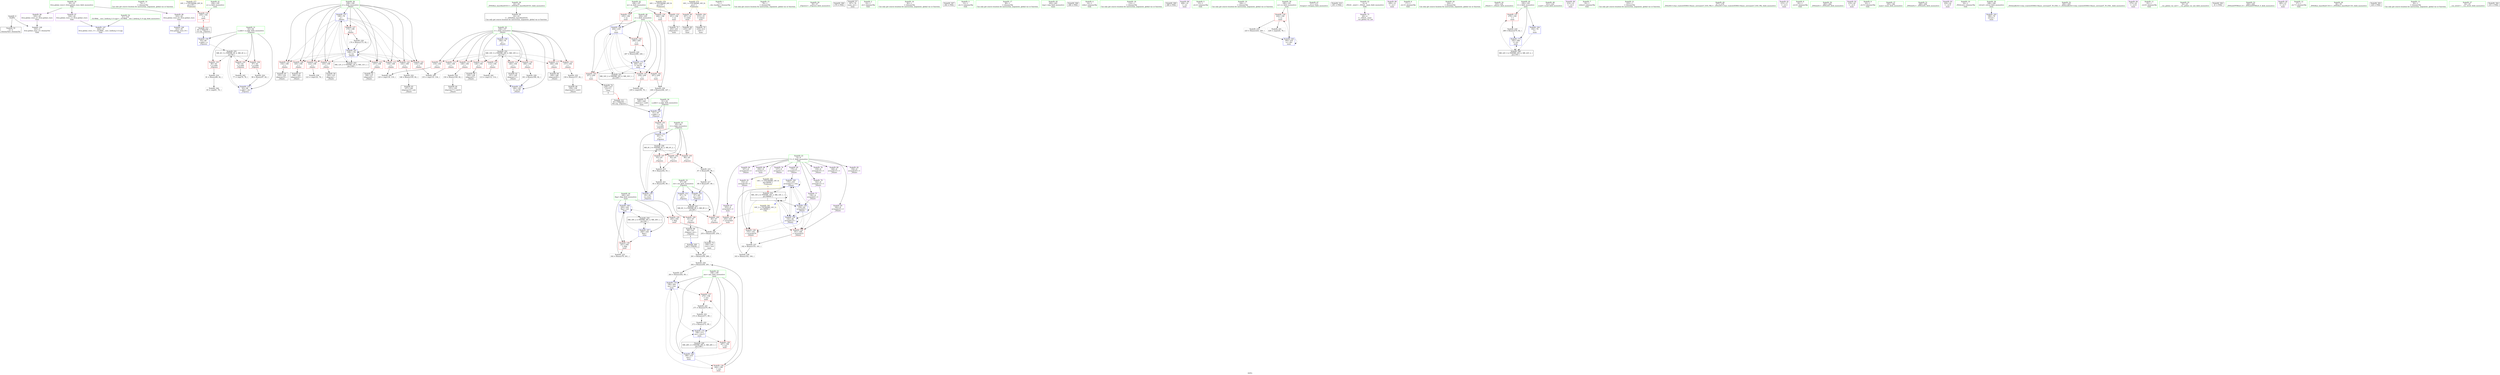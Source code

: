 digraph "SVFG" {
	label="SVFG";

	Node0x5653f4ba1bb0 [shape=record,color=grey,label="{NodeID: 0\nNullPtr}"];
	Node0x5653f4ba1bb0 -> Node0x5653f4bbde20[style=solid];
	Node0x5653f4ba1bb0 -> Node0x5653f4bc3b00[style=solid];
	Node0x5653f4bbd010 [shape=record,color=purple,label="{NodeID: 97\n324\<--29\nllvm.global_ctors_1\<--llvm.global_ctors\nGlob }"];
	Node0x5653f4bbd010 -> Node0x5653f4bc3a30[style=solid];
	Node0x5653f4bbaa60 [shape=record,color=green,label="{NodeID: 14\n74\<--1\n\<--dummyObj\nCan only get source location for instruction, argument, global var or function.}"];
	Node0x5653f4bda5d0 [shape=record,color=yellow,style=double,label="{NodeID: 277\n24V_1 = ENCHI(MR_24V_0)\npts\{195 \}\nFun[main]}"];
	Node0x5653f4bda5d0 -> Node0x5653f4bc2e00[style=dashed];
	Node0x5653f4bbcbb0 [shape=record,color=red,label="{NodeID: 111\n119\<--106\n\<--i\n_Z4initv\n}"];
	Node0x5653f4bbcbb0 -> Node0x5653f4bcaa50[style=solid];
	Node0x5653f4bbb5d0 [shape=record,color=green,label="{NodeID: 28\n43\<--49\n_ZNSt8ios_base4InitD1Ev\<--_ZNSt8ios_base4InitD1Ev_field_insensitive\n}"];
	Node0x5653f4bbb5d0 -> Node0x5653f4bbdf20[style=solid];
	Node0x5653f4bc2850 [shape=record,color=red,label="{NodeID: 125\n154\<--108\n\<--j\n_Z4initv\n}"];
	Node0x5653f4bc2850 -> Node0x5653f4bbe6a0[style=solid];
	Node0x5653f4bbc1f0 [shape=record,color=green,label="{NodeID: 42\n196\<--197\nm\<--m_field_insensitive\nmain\n}"];
	Node0x5653f4bbc1f0 -> Node0x5653f4bc2ed0[style=solid];
	Node0x5653f4bbc1f0 -> Node0x5653f4bc2fa0[style=solid];
	Node0x5653f4bbc1f0 -> Node0x5653f4bc3070[style=solid];
	Node0x5653f4be6df0 [shape=record,color=black,label="{NodeID: 305\n260 = PHI(58, )\n}"];
	Node0x5653f4be6df0 -> Node0x5653f4bc93d0[style=solid];
	Node0x5653f4bc8f50 [shape=record,color=grey,label="{NodeID: 222\n146 = Binary(145, 82, )\n}"];
	Node0x5653f4bc8f50 -> Node0x5653f4bbe500[style=solid];
	Node0x5653f4bc33b0 [shape=record,color=red,label="{NodeID: 139\n241\<--200\n\<--flag\nmain\n}"];
	Node0x5653f4bc33b0 -> Node0x5653f4bc90d0[style=solid];
	Node0x5653f4bbdf20 [shape=record,color=black,label="{NodeID: 56\n42\<--43\n\<--_ZNSt8ios_base4InitD1Ev\nCan only get source location for instruction, argument, global var or function.}"];
	Node0x5653f4bca450 [shape=record,color=grey,label="{NodeID: 236\n248 = Binary(246, 247, )\n}"];
	Node0x5653f4bca450 -> Node0x5653f4bbeb80[style=solid];
	Node0x5653f4bc3f40 [shape=record,color=blue,label="{NodeID: 153\n67\<--88\nret\<--rem\n_Z3powxi\n}"];
	Node0x5653f4bc3f40 -> Node0x5653f4bd5c80[style=dashed];
	Node0x5653f4bbeab0 [shape=record,color=black,label="{NodeID: 70\n216\<--213\ncall1\<--\nmain\n}"];
	Node0x5653f4bd3980 [shape=record,color=black,label="{NodeID: 250\nMR_30V_2 = PHI(MR_30V_4, MR_30V_1, )\npts\{201 \}\n}"];
	Node0x5653f4bd3980 -> Node0x5653f4bc4aa0[style=dashed];
	Node0x5653f4bc4aa0 [shape=record,color=blue,label="{NodeID: 167\n200\<--226\nflag\<--\nmain\n}"];
	Node0x5653f4bc4aa0 -> Node0x5653f4bc33b0[style=dashed];
	Node0x5653f4bc4aa0 -> Node0x5653f4bc4c40[style=dashed];
	Node0x5653f4bc4aa0 -> Node0x5653f4bd3980[style=dashed];
	Node0x5653f4bbf610 [shape=record,color=purple,label="{NodeID: 84\n167\<--8\narrayidx25\<--C\n_Z4initv\n}"];
	Node0x5653f4bb3420 [shape=record,color=green,label="{NodeID: 1\n7\<--1\n__dso_handle\<--dummyObj\nGlob }"];
	Node0x5653f4bbd110 [shape=record,color=purple,label="{NodeID: 98\n325\<--29\nllvm.global_ctors_2\<--llvm.global_ctors\nGlob }"];
	Node0x5653f4bbd110 -> Node0x5653f4bc3b00[style=solid];
	Node0x5653f4bbaaf0 [shape=record,color=green,label="{NodeID: 15\n78\<--1\n\<--dummyObj\nCan only get source location for instruction, argument, global var or function.}"];
	Node0x5653f4bda6b0 [shape=record,color=yellow,style=double,label="{NodeID: 278\n26V_1 = ENCHI(MR_26V_0)\npts\{197 \}\nFun[main]}"];
	Node0x5653f4bda6b0 -> Node0x5653f4bc2ed0[style=dashed];
	Node0x5653f4bda6b0 -> Node0x5653f4bc2fa0[style=dashed];
	Node0x5653f4bda6b0 -> Node0x5653f4bc3070[style=dashed];
	Node0x5653f4bbcc80 [shape=record,color=red,label="{NodeID: 112\n128\<--106\n\<--i\n_Z4initv\n}"];
	Node0x5653f4bbcc80 -> Node0x5653f4bbe290[style=solid];
	Node0x5653f4bbb6d0 [shape=record,color=green,label="{NodeID: 29\n56\<--57\n_Z3powxi\<--_Z3powxi_field_insensitive\n}"];
	Node0x5653f4bc2920 [shape=record,color=red,label="{NodeID: 126\n165\<--108\n\<--j\n_Z4initv\n}"];
	Node0x5653f4bc2920 -> Node0x5653f4bbe840[style=solid];
	Node0x5653f4bbc2c0 [shape=record,color=green,label="{NodeID: 43\n198\<--199\nans\<--ans_field_insensitive\nmain\n}"];
	Node0x5653f4bbc2c0 -> Node0x5653f4bc3140[style=solid];
	Node0x5653f4bbc2c0 -> Node0x5653f4bc3210[style=solid];
	Node0x5653f4bbc2c0 -> Node0x5653f4bc32e0[style=solid];
	Node0x5653f4bbc2c0 -> Node0x5653f4bc49d0[style=solid];
	Node0x5653f4bbc2c0 -> Node0x5653f4bc4d10[style=solid];
	Node0x5653f4bbc2c0 -> Node0x5653f4bc4eb0[style=solid];
	Node0x5653f4be6fe0 [shape=record,color=black,label="{NodeID: 306\n276 = PHI()\n}"];
	Node0x5653f4bc90d0 [shape=record,color=grey,label="{NodeID: 223\n242 = Binary(78, 241, )\n}"];
	Node0x5653f4bc90d0 -> Node0x5653f4bc4c40[style=solid];
	Node0x5653f4bc3480 [shape=record,color=red,label="{NodeID: 140\n245\<--200\n\<--flag\nmain\n}"];
	Node0x5653f4bc3480 -> Node0x5653f4bc99d0[style=solid];
	Node0x5653f4bbe020 [shape=record,color=black,label="{NodeID: 57\n187\<--78\nmain_ret\<--\nmain\n}"];
	Node0x5653f4bca5d0 [shape=record,color=grey,label="{NodeID: 237\n162 = Binary(153, 161, )\n}"];
	Node0x5653f4bca5d0 -> Node0x5653f4bca750[style=solid];
	Node0x5653f4bc4010 [shape=record,color=blue,label="{NodeID: 154\n65\<--95\nt\<--rem3\n_Z3powxi\n}"];
	Node0x5653f4bc4010 -> Node0x5653f4bd5780[style=dashed];
	Node0x5653f4bbeb80 [shape=record,color=black,label="{NodeID: 71\n249\<--248\nidxprom\<--sub4\nmain\n}"];
	Node0x5653f4bd3e80 [shape=record,color=black,label="{NodeID: 251\nMR_32V_2 = PHI(MR_32V_4, MR_32V_1, )\npts\{205 \}\n}"];
	Node0x5653f4bd3e80 -> Node0x5653f4bc4b70[style=dashed];
	Node0x5653f4bc4b70 [shape=record,color=blue,label="{NodeID: 168\n204\<--235\ni\<--\nmain\n}"];
	Node0x5653f4bc4b70 -> Node0x5653f4bc3550[style=dashed];
	Node0x5653f4bc4b70 -> Node0x5653f4bc3620[style=dashed];
	Node0x5653f4bc4b70 -> Node0x5653f4bc36f0[style=dashed];
	Node0x5653f4bc4b70 -> Node0x5653f4bc37c0[style=dashed];
	Node0x5653f4bc4b70 -> Node0x5653f4bc4de0[style=dashed];
	Node0x5653f4bc4b70 -> Node0x5653f4bd3e80[style=dashed];
	Node0x5653f4bbf6e0 [shape=record,color=purple,label="{NodeID: 85\n170\<--8\narrayidx27\<--C\n_Z4initv\n}"];
	Node0x5653f4bbf6e0 -> Node0x5653f4bc44f0[style=solid];
	Node0x5653f4bb2110 [shape=record,color=green,label="{NodeID: 2\n10\<--1\n.str\<--dummyObj\nGlob }"];
	Node0x5653f4bbd210 [shape=record,color=red,label="{NodeID: 99\n207\<--14\n\<--stdin\nmain\n}"];
	Node0x5653f4bbd210 -> Node0x5653f4bbe9e0[style=solid];
	Node0x5653f4bbab80 [shape=record,color=green,label="{NodeID: 16\n82\<--1\n\<--dummyObj\nCan only get source location for instruction, argument, global var or function.}"];
	Node0x5653f4bbcd50 [shape=record,color=red,label="{NodeID: 113\n134\<--106\n\<--i\n_Z4initv\n}"];
	Node0x5653f4bbcd50 -> Node0x5653f4bcb1d0[style=solid];
	Node0x5653f4bbb7d0 [shape=record,color=green,label="{NodeID: 30\n61\<--62\na.addr\<--a.addr_field_insensitive\n_Z3powxi\n}"];
	Node0x5653f4bbb7d0 -> Node0x5653f4bbd3b0[style=solid];
	Node0x5653f4bbb7d0 -> Node0x5653f4bc3c00[style=solid];
	Node0x5653f4bc29f0 [shape=record,color=red,label="{NodeID: 127\n175\<--108\n\<--j\n_Z4initv\n}"];
	Node0x5653f4bc29f0 -> Node0x5653f4bc9b50[style=solid];
	Node0x5653f4bbc390 [shape=record,color=green,label="{NodeID: 44\n200\<--201\nflag\<--flag_field_insensitive\nmain\n}"];
	Node0x5653f4bbc390 -> Node0x5653f4bc33b0[style=solid];
	Node0x5653f4bbc390 -> Node0x5653f4bc3480[style=solid];
	Node0x5653f4bbc390 -> Node0x5653f4bc4aa0[style=solid];
	Node0x5653f4bbc390 -> Node0x5653f4bc4c40[style=solid];
	Node0x5653f4be70b0 [shape=record,color=black,label="{NodeID: 307\n282 = PHI()\n}"];
	Node0x5653f4bc9250 [shape=record,color=grey,label="{NodeID: 224\n98 = Binary(97, 82, )\n}"];
	Node0x5653f4bc9250 -> Node0x5653f4bc40e0[style=solid];
	Node0x5653f4bc3550 [shape=record,color=red,label="{NodeID: 141\n238\<--204\n\<--i\nmain\n}"];
	Node0x5653f4bc3550 -> Node0x5653f4bcb350[style=solid];
	Node0x5653f4bbe0f0 [shape=record,color=black,label="{NodeID: 58\n58\<--101\n_Z3powxi_ret\<--\n_Z3powxi\n|{<s0>8}}"];
	Node0x5653f4bbe0f0:s0 -> Node0x5653f4be6df0[style=solid,color=blue];
	Node0x5653f4bca750 [shape=record,color=grey,label="{NodeID: 238\n163 = Binary(162, 164, )\n}"];
	Node0x5653f4bca750 -> Node0x5653f4bc44f0[style=solid];
	Node0x5653f4bc40e0 [shape=record,color=blue,label="{NodeID: 155\n63\<--98\nn.addr\<--shr\n_Z3powxi\n}"];
	Node0x5653f4bc40e0 -> Node0x5653f4bd5280[style=dashed];
	Node0x5653f4bbec50 [shape=record,color=black,label="{NodeID: 72\n252\<--251\nidxprom5\<--\nmain\n}"];
	Node0x5653f4bd4380 [shape=record,color=black,label="{NodeID: 252\nMR_10V_3 = PHI(MR_10V_4, MR_10V_2, )\npts\{107 \}\n}"];
	Node0x5653f4bd4380 -> Node0x5653f4bbcae0[style=dashed];
	Node0x5653f4bd4380 -> Node0x5653f4bbcbb0[style=dashed];
	Node0x5653f4bd4380 -> Node0x5653f4bbcc80[style=dashed];
	Node0x5653f4bd4380 -> Node0x5653f4bbcd50[style=dashed];
	Node0x5653f4bd4380 -> Node0x5653f4bbce20[style=dashed];
	Node0x5653f4bd4380 -> Node0x5653f4bc2030[style=dashed];
	Node0x5653f4bd4380 -> Node0x5653f4bc2100[style=dashed];
	Node0x5653f4bd4380 -> Node0x5653f4bc21d0[style=dashed];
	Node0x5653f4bd4380 -> Node0x5653f4bc22a0[style=dashed];
	Node0x5653f4bd4380 -> Node0x5653f4bc4690[style=dashed];
	Node0x5653f4bc4c40 [shape=record,color=blue,label="{NodeID: 169\n200\<--242\nflag\<--sub\nmain\n}"];
	Node0x5653f4bc4c40 -> Node0x5653f4bc33b0[style=dashed];
	Node0x5653f4bc4c40 -> Node0x5653f4bc3480[style=dashed];
	Node0x5653f4bc4c40 -> Node0x5653f4bc4c40[style=dashed];
	Node0x5653f4bc4c40 -> Node0x5653f4bd3980[style=dashed];
	Node0x5653f4bbf7b0 [shape=record,color=purple,label="{NodeID: 86\n250\<--8\narrayidx\<--C\nmain\n}"];
	Node0x5653f4ba1c40 [shape=record,color=green,label="{NodeID: 3\n12\<--1\n.str.1\<--dummyObj\nGlob }"];
	Node0x5653f4bbd2e0 [shape=record,color=red,label="{NodeID: 100\n213\<--19\n\<--stdout\nmain\n}"];
	Node0x5653f4bbd2e0 -> Node0x5653f4bbeab0[style=solid];
	Node0x5653f4bbac50 [shape=record,color=green,label="{NodeID: 17\n89\<--1\n\<--dummyObj\nCan only get source location for instruction, argument, global var or function.}"];
	Node0x5653f4bbce20 [shape=record,color=red,label="{NodeID: 114\n140\<--106\n\<--i\n_Z4initv\n}"];
	Node0x5653f4bbce20 -> Node0x5653f4bbe430[style=solid];
	Node0x5653f4bbb8a0 [shape=record,color=green,label="{NodeID: 31\n63\<--64\nn.addr\<--n.addr_field_insensitive\n_Z3powxi\n}"];
	Node0x5653f4bbb8a0 -> Node0x5653f4bbd480[style=solid];
	Node0x5653f4bbb8a0 -> Node0x5653f4bbd550[style=solid];
	Node0x5653f4bbb8a0 -> Node0x5653f4bbd620[style=solid];
	Node0x5653f4bbb8a0 -> Node0x5653f4bc3cd0[style=solid];
	Node0x5653f4bbb8a0 -> Node0x5653f4bc40e0[style=solid];
	Node0x5653f4bc2ac0 [shape=record,color=red,label="{NodeID: 128\n153\<--152\n\<--arrayidx18\n_Z4initv\n}"];
	Node0x5653f4bc2ac0 -> Node0x5653f4bca5d0[style=solid];
	Node0x5653f4bbc460 [shape=record,color=green,label="{NodeID: 45\n202\<--203\ntmp\<--tmp_field_insensitive\nmain\n}"];
	Node0x5653f4be7180 [shape=record,color=black,label="{NodeID: 308\n286 = PHI()\n}"];
	Node0x5653f4bc93d0 [shape=record,color=grey,label="{NodeID: 225\n261 = Binary(256, 260, )\n}"];
	Node0x5653f4bc93d0 -> Node0x5653f4bc9550[style=solid];
	Node0x5653f4bc3620 [shape=record,color=red,label="{NodeID: 142\n247\<--204\n\<--i\nmain\n}"];
	Node0x5653f4bc3620 -> Node0x5653f4bca450[style=solid];
	Node0x5653f4bbe1c0 [shape=record,color=black,label="{NodeID: 59\n126\<--125\nidxprom\<--\n_Z4initv\n}"];
	Node0x5653f4bca8d0 [shape=record,color=grey,label="{NodeID: 239\n123 = cmp(122, 78, )\n}"];
	Node0x5653f4bc41b0 [shape=record,color=blue,label="{NodeID: 156\n106\<--78\ni\<--\n_Z4initv\n}"];
	Node0x5653f4bc41b0 -> Node0x5653f4bd4380[style=dashed];
	Node0x5653f4bbed20 [shape=record,color=black,label="{NodeID: 73\n256\<--255\nconv\<--mul\nmain\n}"];
	Node0x5653f4bbed20 -> Node0x5653f4bc93d0[style=solid];
	Node0x5653f4bd4880 [shape=record,color=black,label="{NodeID: 253\nMR_12V_2 = PHI(MR_12V_4, MR_12V_1, )\npts\{109 \}\n}"];
	Node0x5653f4bd4880 -> Node0x5653f4bc4280[style=dashed];
	Node0x5653f4bc4d10 [shape=record,color=blue,label="{NodeID: 170\n198\<--263\nans\<--rem\nmain\n}"];
	Node0x5653f4bc4d10 -> Node0x5653f4bc3140[style=dashed];
	Node0x5653f4bc4d10 -> Node0x5653f4bc3210[style=dashed];
	Node0x5653f4bc4d10 -> Node0x5653f4bc4d10[style=dashed];
	Node0x5653f4bc4d10 -> Node0x5653f4bc4eb0[style=dashed];
	Node0x5653f4bbf880 [shape=record,color=purple,label="{NodeID: 87\n253\<--8\narrayidx6\<--C\nmain\n}"];
	Node0x5653f4bbf880 -> Node0x5653f4bc3890[style=solid];
	Node0x5653f4bb9d10 [shape=record,color=green,label="{NodeID: 4\n14\<--1\nstdin\<--dummyObj\nGlob }"];
	Node0x5653f4bbd3b0 [shape=record,color=red,label="{NodeID: 101\n71\<--61\n\<--a.addr\n_Z3powxi\n}"];
	Node0x5653f4bbd3b0 -> Node0x5653f4bc3da0[style=solid];
	Node0x5653f4bbad20 [shape=record,color=green,label="{NodeID: 18\n114\<--1\n\<--dummyObj\nCan only get source location for instruction, argument, global var or function.}"];
	Node0x5653f4bc2030 [shape=record,color=red,label="{NodeID: 115\n149\<--106\n\<--i\n_Z4initv\n}"];
	Node0x5653f4bc2030 -> Node0x5653f4bca150[style=solid];
	Node0x5653f4bbb970 [shape=record,color=green,label="{NodeID: 32\n65\<--66\nt\<--t_field_insensitive\n_Z3powxi\n}"];
	Node0x5653f4bbb970 -> Node0x5653f4bbc6d0[style=solid];
	Node0x5653f4bbb970 -> Node0x5653f4bbc7a0[style=solid];
	Node0x5653f4bbb970 -> Node0x5653f4bbc870[style=solid];
	Node0x5653f4bbb970 -> Node0x5653f4bc3da0[style=solid];
	Node0x5653f4bbb970 -> Node0x5653f4bc4010[style=solid];
	Node0x5653f4bc2b90 [shape=record,color=red,label="{NodeID: 129\n161\<--160\n\<--arrayidx23\n_Z4initv\n}"];
	Node0x5653f4bc2b90 -> Node0x5653f4bca5d0[style=solid];
	Node0x5653f4bbc530 [shape=record,color=green,label="{NodeID: 46\n204\<--205\ni\<--i_field_insensitive\nmain\n}"];
	Node0x5653f4bbc530 -> Node0x5653f4bc3550[style=solid];
	Node0x5653f4bbc530 -> Node0x5653f4bc3620[style=solid];
	Node0x5653f4bbc530 -> Node0x5653f4bc36f0[style=solid];
	Node0x5653f4bbc530 -> Node0x5653f4bc37c0[style=solid];
	Node0x5653f4bbc530 -> Node0x5653f4bc4b70[style=solid];
	Node0x5653f4bbc530 -> Node0x5653f4bc4de0[style=solid];
	Node0x5653f4be7250 [shape=record,color=black,label="{NodeID: 309\n288 = PHI()\n}"];
	Node0x5653f4bc9550 [shape=record,color=grey,label="{NodeID: 226\n262 = Binary(244, 261, )\n}"];
	Node0x5653f4bc9550 -> Node0x5653f4bc96d0[style=solid];
	Node0x5653f4bc36f0 [shape=record,color=red,label="{NodeID: 143\n257\<--204\n\<--i\nmain\n}"];
	Node0x5653f4bc36f0 -> Node0x5653f4bbedf0[style=solid];
	Node0x5653f4bbe290 [shape=record,color=black,label="{NodeID: 60\n129\<--128\nidxprom5\<--\n_Z4initv\n}"];
	Node0x5653f4bcaa50 [shape=record,color=grey,label="{NodeID: 240\n120 = cmp(118, 119, )\n}"];
	Node0x5653f4bc4280 [shape=record,color=blue,label="{NodeID: 157\n108\<--78\nj\<--\n_Z4initv\n}"];
	Node0x5653f4bc4280 -> Node0x5653f4bc2370[style=dashed];
	Node0x5653f4bc4280 -> Node0x5653f4bc2440[style=dashed];
	Node0x5653f4bc4280 -> Node0x5653f4bc2510[style=dashed];
	Node0x5653f4bc4280 -> Node0x5653f4bc25e0[style=dashed];
	Node0x5653f4bc4280 -> Node0x5653f4bc26b0[style=dashed];
	Node0x5653f4bc4280 -> Node0x5653f4bc2780[style=dashed];
	Node0x5653f4bc4280 -> Node0x5653f4bc2850[style=dashed];
	Node0x5653f4bc4280 -> Node0x5653f4bc2920[style=dashed];
	Node0x5653f4bc4280 -> Node0x5653f4bc29f0[style=dashed];
	Node0x5653f4bc4280 -> Node0x5653f4bc45c0[style=dashed];
	Node0x5653f4bc4280 -> Node0x5653f4bd4880[style=dashed];
	Node0x5653f4bbedf0 [shape=record,color=black,label="{NodeID: 74\n258\<--257\nconv7\<--\nmain\n|{<s0>8}}"];
	Node0x5653f4bbedf0:s0 -> Node0x5653f4be7420[style=solid,color=red];
	Node0x5653f4bd4d80 [shape=record,color=black,label="{NodeID: 254\nMR_14V_2 = PHI(MR_14V_3, MR_14V_1, )\npts\{90000 \}\n|{|<s6>5}}"];
	Node0x5653f4bd4d80 -> Node0x5653f4bc2ac0[style=dashed];
	Node0x5653f4bd4d80 -> Node0x5653f4bc2b90[style=dashed];
	Node0x5653f4bd4d80 -> Node0x5653f4bc4350[style=dashed];
	Node0x5653f4bd4d80 -> Node0x5653f4bc4420[style=dashed];
	Node0x5653f4bd4d80 -> Node0x5653f4bc44f0[style=dashed];
	Node0x5653f4bd4d80 -> Node0x5653f4bd4d80[style=dashed];
	Node0x5653f4bd4d80:s6 -> Node0x5653f4bdc5f0[style=dashed,color=blue];
	Node0x5653f4bc4de0 [shape=record,color=blue,label="{NodeID: 171\n204\<--267\ni\<--dec10\nmain\n}"];
	Node0x5653f4bc4de0 -> Node0x5653f4bc3550[style=dashed];
	Node0x5653f4bc4de0 -> Node0x5653f4bc3620[style=dashed];
	Node0x5653f4bc4de0 -> Node0x5653f4bc36f0[style=dashed];
	Node0x5653f4bc4de0 -> Node0x5653f4bc37c0[style=dashed];
	Node0x5653f4bc4de0 -> Node0x5653f4bc4de0[style=dashed];
	Node0x5653f4bc4de0 -> Node0x5653f4bd3e80[style=dashed];
	Node0x5653f4bbf950 [shape=record,color=purple,label="{NodeID: 88\n208\<--10\n\<--.str\nmain\n}"];
	Node0x5653f4bb9da0 [shape=record,color=green,label="{NodeID: 5\n15\<--1\n.str.2\<--dummyObj\nGlob }"];
	Node0x5653f4bbd480 [shape=record,color=red,label="{NodeID: 102\n76\<--63\n\<--n.addr\n_Z3powxi\n}"];
	Node0x5653f4bbd480 -> Node0x5653f4bcaed0[style=solid];
	Node0x5653f4bbadf0 [shape=record,color=green,label="{NodeID: 19\n164\<--1\n\<--dummyObj\nCan only get source location for instruction, argument, global var or function.}"];
	Node0x5653f4bdaa30 [shape=record,color=yellow,style=double,label="{NodeID: 282\n14V_1 = ENCHI(MR_14V_0)\npts\{90000 \}\nFun[main]|{<s0>5}}"];
	Node0x5653f4bdaa30:s0 -> Node0x5653f4bd4d80[style=dashed,color=red];
	Node0x5653f4bc2100 [shape=record,color=red,label="{NodeID: 116\n157\<--106\n\<--i\n_Z4initv\n}"];
	Node0x5653f4bc2100 -> Node0x5653f4bca2d0[style=solid];
	Node0x5653f4bbba40 [shape=record,color=green,label="{NodeID: 33\n67\<--68\nret\<--ret_field_insensitive\n_Z3powxi\n}"];
	Node0x5653f4bbba40 -> Node0x5653f4bbc940[style=solid];
	Node0x5653f4bbba40 -> Node0x5653f4bbca10[style=solid];
	Node0x5653f4bbba40 -> Node0x5653f4bc3e70[style=solid];
	Node0x5653f4bbba40 -> Node0x5653f4bc3f40[style=solid];
	Node0x5653f4bc2c60 [shape=record,color=red,label="{NodeID: 130\n224\<--190\n\<--cs\nmain\n}"];
	Node0x5653f4bc2c60 -> Node0x5653f4bc8390[style=solid];
	Node0x5653f4bc2c60 -> Node0x5653f4bcabd0[style=solid];
	Node0x5653f4bbc600 [shape=record,color=green,label="{NodeID: 47\n211\<--212\nfreopen\<--freopen_field_insensitive\n}"];
	Node0x5653f4be7350 [shape=record,color=black,label="{NodeID: 310\n291 = PHI()\n}"];
	Node0x5653f4bc96d0 [shape=record,color=grey,label="{NodeID: 227\n263 = Binary(262, 89, )\n}"];
	Node0x5653f4bc96d0 -> Node0x5653f4bc4d10[style=solid];
	Node0x5653f4bc37c0 [shape=record,color=red,label="{NodeID: 144\n266\<--204\n\<--i\nmain\n}"];
	Node0x5653f4bc37c0 -> Node0x5653f4bc8c50[style=solid];
	Node0x5653f4bbe360 [shape=record,color=black,label="{NodeID: 61\n138\<--137\nidxprom9\<--\n_Z4initv\n}"];
	Node0x5653f4bcabd0 [shape=record,color=grey,label="{NodeID: 241\n228 = cmp(224, 78, )\n}"];
	Node0x5653f4bc4350 [shape=record,color=blue,label="{NodeID: 158\n130\<--82\narrayidx6\<--\n_Z4initv\n}"];
	Node0x5653f4bc4350 -> Node0x5653f4bc2ac0[style=dashed];
	Node0x5653f4bc4350 -> Node0x5653f4bc2b90[style=dashed];
	Node0x5653f4bc4350 -> Node0x5653f4bc4350[style=dashed];
	Node0x5653f4bc4350 -> Node0x5653f4bc4420[style=dashed];
	Node0x5653f4bc4350 -> Node0x5653f4bc44f0[style=dashed];
	Node0x5653f4bc4350 -> Node0x5653f4bd4d80[style=dashed];
	Node0x5653f4bbeec0 [shape=record,color=purple,label="{NodeID: 75\n40\<--4\n\<--_ZStL8__ioinit\n__cxx_global_var_init\n}"];
	Node0x5653f4bd5280 [shape=record,color=black,label="{NodeID: 255\nMR_4V_3 = PHI(MR_4V_4, MR_4V_2, )\npts\{64 \}\n}"];
	Node0x5653f4bd5280 -> Node0x5653f4bbd480[style=dashed];
	Node0x5653f4bd5280 -> Node0x5653f4bbd550[style=dashed];
	Node0x5653f4bd5280 -> Node0x5653f4bbd620[style=dashed];
	Node0x5653f4bd5280 -> Node0x5653f4bc40e0[style=dashed];
	Node0x5653f4bc4eb0 [shape=record,color=blue,label="{NodeID: 172\n198\<--273\nans\<--rem13\nmain\n}"];
	Node0x5653f4bc4eb0 -> Node0x5653f4bc32e0[style=dashed];
	Node0x5653f4bc4eb0 -> Node0x5653f4bd3480[style=dashed];
	Node0x5653f4bbfa20 [shape=record,color=purple,label="{NodeID: 89\n209\<--12\n\<--.str.1\nmain\n}"];
	Node0x5653f4bb9e30 [shape=record,color=green,label="{NodeID: 6\n17\<--1\n.str.3\<--dummyObj\nGlob }"];
	Node0x5653f4bbd550 [shape=record,color=red,label="{NodeID: 103\n80\<--63\n\<--n.addr\n_Z3powxi\n}"];
	Node0x5653f4bbd550 -> Node0x5653f4bc8650[style=solid];
	Node0x5653f4bbaec0 [shape=record,color=green,label="{NodeID: 20\n226\<--1\n\<--dummyObj\nCan only get source location for instruction, argument, global var or function.}"];
	Node0x5653f4bc21d0 [shape=record,color=red,label="{NodeID: 117\n168\<--106\n\<--i\n_Z4initv\n}"];
	Node0x5653f4bc21d0 -> Node0x5653f4bbe910[style=solid];
	Node0x5653f4bbbb10 [shape=record,color=green,label="{NodeID: 34\n103\<--104\n_Z4initv\<--_Z4initv_field_insensitive\n}"];
	Node0x5653f4bc8390 [shape=record,color=grey,label="{NodeID: 214\n225 = Binary(224, 226, )\n}"];
	Node0x5653f4bc8390 -> Node0x5653f4bc4900[style=solid];
	Node0x5653f4bc2d30 [shape=record,color=red,label="{NodeID: 131\n279\<--192\n\<--t\nmain\n}"];
	Node0x5653f4bc2d30 -> Node0x5653f4bc8950[style=solid];
	Node0x5653f4bbd720 [shape=record,color=green,label="{NodeID: 48\n221\<--222\nscanf\<--scanf_field_insensitive\n}"];
	Node0x5653f4be7420 [shape=record,color=black,label="{NodeID: 311\n59 = PHI(258, )\n0th arg _Z3powxi }"];
	Node0x5653f4be7420 -> Node0x5653f4bc3c00[style=solid];
	Node0x5653f4bc9850 [shape=record,color=grey,label="{NodeID: 228\n181 = Binary(180, 82, )\n}"];
	Node0x5653f4bc9850 -> Node0x5653f4bc4690[style=solid];
	Node0x5653f4bc3890 [shape=record,color=red,label="{NodeID: 145\n254\<--253\n\<--arrayidx6\nmain\n}"];
	Node0x5653f4bc3890 -> Node0x5653f4bc99d0[style=solid];
	Node0x5653f4bbe430 [shape=record,color=black,label="{NodeID: 62\n141\<--140\nidxprom11\<--\n_Z4initv\n}"];
	Node0x5653f4bcad50 [shape=record,color=grey,label="{NodeID: 242\n113 = cmp(112, 114, )\n}"];
	Node0x5653f4bc4420 [shape=record,color=blue,label="{NodeID: 159\n142\<--82\narrayidx12\<--\n_Z4initv\n}"];
	Node0x5653f4bc4420 -> Node0x5653f4bc2ac0[style=dashed];
	Node0x5653f4bc4420 -> Node0x5653f4bc2b90[style=dashed];
	Node0x5653f4bc4420 -> Node0x5653f4bc4350[style=dashed];
	Node0x5653f4bc4420 -> Node0x5653f4bc4420[style=dashed];
	Node0x5653f4bc4420 -> Node0x5653f4bc44f0[style=dashed];
	Node0x5653f4bc4420 -> Node0x5653f4bd4d80[style=dashed];
	Node0x5653f4bbef90 [shape=record,color=purple,label="{NodeID: 76\n127\<--8\narrayidx\<--C\n_Z4initv\n}"];
	Node0x5653f4bd5780 [shape=record,color=black,label="{NodeID: 256\nMR_6V_3 = PHI(MR_6V_4, MR_6V_2, )\npts\{66 \}\n}"];
	Node0x5653f4bd5780 -> Node0x5653f4bbc6d0[style=dashed];
	Node0x5653f4bd5780 -> Node0x5653f4bbc7a0[style=dashed];
	Node0x5653f4bd5780 -> Node0x5653f4bbc870[style=dashed];
	Node0x5653f4bd5780 -> Node0x5653f4bc4010[style=dashed];
	Node0x5653f4bc4f80 [shape=record,color=blue,label="{NodeID: 173\n192\<--280\nt\<--inc\nmain\n}"];
	Node0x5653f4bc4f80 -> Node0x5653f4bd2f80[style=dashed];
	Node0x5653f4bbfaf0 [shape=record,color=purple,label="{NodeID: 90\n214\<--15\n\<--.str.2\nmain\n}"];
	Node0x5653f4bb9ec0 [shape=record,color=green,label="{NodeID: 7\n19\<--1\nstdout\<--dummyObj\nGlob }"];
	Node0x5653f4bbd620 [shape=record,color=red,label="{NodeID: 104\n97\<--63\n\<--n.addr\n_Z3powxi\n}"];
	Node0x5653f4bbd620 -> Node0x5653f4bc9250[style=solid];
	Node0x5653f4bbaf90 [shape=record,color=green,label="{NodeID: 21\n233\<--1\n\<--dummyObj\nCan only get source location for instruction, argument, global var or function.}"];
	Node0x5653f4bc22a0 [shape=record,color=red,label="{NodeID: 118\n180\<--106\n\<--i\n_Z4initv\n}"];
	Node0x5653f4bc22a0 -> Node0x5653f4bc9850[style=solid];
	Node0x5653f4bbbc10 [shape=record,color=green,label="{NodeID: 35\n106\<--107\ni\<--i_field_insensitive\n_Z4initv\n}"];
	Node0x5653f4bbbc10 -> Node0x5653f4bbcae0[style=solid];
	Node0x5653f4bbbc10 -> Node0x5653f4bbcbb0[style=solid];
	Node0x5653f4bbbc10 -> Node0x5653f4bbcc80[style=solid];
	Node0x5653f4bbbc10 -> Node0x5653f4bbcd50[style=solid];
	Node0x5653f4bbbc10 -> Node0x5653f4bbce20[style=solid];
	Node0x5653f4bbbc10 -> Node0x5653f4bc2030[style=solid];
	Node0x5653f4bbbc10 -> Node0x5653f4bc2100[style=solid];
	Node0x5653f4bbbc10 -> Node0x5653f4bc21d0[style=solid];
	Node0x5653f4bbbc10 -> Node0x5653f4bc22a0[style=solid];
	Node0x5653f4bbbc10 -> Node0x5653f4bc41b0[style=solid];
	Node0x5653f4bbbc10 -> Node0x5653f4bc4690[style=solid];
	Node0x5653f4bc84d0 [shape=record,color=grey,label="{NodeID: 215\n94 = Binary(92, 93, )\n}"];
	Node0x5653f4bc84d0 -> Node0x5653f4bc8dd0[style=solid];
	Node0x5653f4bc2e00 [shape=record,color=red,label="{NodeID: 132\n259\<--194\n\<--n\nmain\n|{<s0>8}}"];
	Node0x5653f4bc2e00:s0 -> Node0x5653f4be75e0[style=solid,color=red];
	Node0x5653f4bbd820 [shape=record,color=green,label="{NodeID: 49\n277\<--278\n_ZStlsISt11char_traitsIcEERSt13basic_ostreamIcT_ES5_PKc\<--_ZStlsISt11char_traitsIcEERSt13basic_ostreamIcT_ES5_PKc_field_insensitive\n}"];
	Node0x5653f4be75e0 [shape=record,color=black,label="{NodeID: 312\n60 = PHI(259, )\n1st arg _Z3powxi }"];
	Node0x5653f4be75e0 -> Node0x5653f4bc3cd0[style=solid];
	Node0x5653f4bc99d0 [shape=record,color=grey,label="{NodeID: 229\n255 = Binary(245, 254, )\n}"];
	Node0x5653f4bc99d0 -> Node0x5653f4bbed20[style=solid];
	Node0x5653f4bc3960 [shape=record,color=blue,label="{NodeID: 146\n323\<--30\nllvm.global_ctors_0\<--\nGlob }"];
	Node0x5653f4bbe500 [shape=record,color=black,label="{NodeID: 63\n147\<--146\nidxprom14\<--sub\n_Z4initv\n}"];
	Node0x5653f4bcaed0 [shape=record,color=grey,label="{NodeID: 243\n77 = cmp(76, 78, )\n}"];
	Node0x5653f4bc44f0 [shape=record,color=blue,label="{NodeID: 160\n170\<--163\narrayidx27\<--rem\n_Z4initv\n}"];
	Node0x5653f4bc44f0 -> Node0x5653f4bc2ac0[style=dashed];
	Node0x5653f4bc44f0 -> Node0x5653f4bc2b90[style=dashed];
	Node0x5653f4bc44f0 -> Node0x5653f4bc4350[style=dashed];
	Node0x5653f4bc44f0 -> Node0x5653f4bc4420[style=dashed];
	Node0x5653f4bc44f0 -> Node0x5653f4bc44f0[style=dashed];
	Node0x5653f4bc44f0 -> Node0x5653f4bd4d80[style=dashed];
	Node0x5653f4bbf060 [shape=record,color=purple,label="{NodeID: 77\n130\<--8\narrayidx6\<--C\n_Z4initv\n}"];
	Node0x5653f4bbf060 -> Node0x5653f4bc4350[style=solid];
	Node0x5653f4bd5c80 [shape=record,color=black,label="{NodeID: 257\nMR_8V_3 = PHI(MR_8V_5, MR_8V_2, )\npts\{68 \}\n}"];
	Node0x5653f4bd5c80 -> Node0x5653f4bbc940[style=dashed];
	Node0x5653f4bd5c80 -> Node0x5653f4bbca10[style=dashed];
	Node0x5653f4bd5c80 -> Node0x5653f4bc3f40[style=dashed];
	Node0x5653f4bd5c80 -> Node0x5653f4bd5c80[style=dashed];
	Node0x5653f4bbfbc0 [shape=record,color=purple,label="{NodeID: 91\n215\<--17\n\<--.str.3\nmain\n}"];
	Node0x5653f4bba700 [shape=record,color=green,label="{NodeID: 8\n20\<--1\n.str.4\<--dummyObj\nGlob }"];
	Node0x5653f4bbc6d0 [shape=record,color=red,label="{NodeID: 105\n86\<--65\n\<--t\n_Z3powxi\n}"];
	Node0x5653f4bbc6d0 -> Node0x5653f4bc8ad0[style=solid];
	Node0x5653f4bbb060 [shape=record,color=green,label="{NodeID: 22\n4\<--6\n_ZStL8__ioinit\<--_ZStL8__ioinit_field_insensitive\nGlob }"];
	Node0x5653f4bbb060 -> Node0x5653f4bbeec0[style=solid];
	Node0x5653f4bc2370 [shape=record,color=red,label="{NodeID: 119\n118\<--108\n\<--j\n_Z4initv\n}"];
	Node0x5653f4bc2370 -> Node0x5653f4bcaa50[style=solid];
	Node0x5653f4bbbce0 [shape=record,color=green,label="{NodeID: 36\n108\<--109\nj\<--j_field_insensitive\n_Z4initv\n}"];
	Node0x5653f4bbbce0 -> Node0x5653f4bc2370[style=solid];
	Node0x5653f4bbbce0 -> Node0x5653f4bc2440[style=solid];
	Node0x5653f4bbbce0 -> Node0x5653f4bc2510[style=solid];
	Node0x5653f4bbbce0 -> Node0x5653f4bc25e0[style=solid];
	Node0x5653f4bbbce0 -> Node0x5653f4bc26b0[style=solid];
	Node0x5653f4bbbce0 -> Node0x5653f4bc2780[style=solid];
	Node0x5653f4bbbce0 -> Node0x5653f4bc2850[style=solid];
	Node0x5653f4bbbce0 -> Node0x5653f4bc2920[style=solid];
	Node0x5653f4bbbce0 -> Node0x5653f4bc29f0[style=solid];
	Node0x5653f4bbbce0 -> Node0x5653f4bc4280[style=solid];
	Node0x5653f4bbbce0 -> Node0x5653f4bc45c0[style=solid];
	Node0x5653f4bc8650 [shape=record,color=grey,label="{NodeID: 216\n81 = Binary(80, 82, )\n}"];
	Node0x5653f4bc8650 -> Node0x5653f4bcb050[style=solid];
	Node0x5653f4bc2ed0 [shape=record,color=red,label="{NodeID: 133\n235\<--196\n\<--m\nmain\n}"];
	Node0x5653f4bc2ed0 -> Node0x5653f4bc4b70[style=solid];
	Node0x5653f4bbd920 [shape=record,color=green,label="{NodeID: 50\n283\<--284\n_ZNSolsEi\<--_ZNSolsEi_field_insensitive\n}"];
	Node0x5653f4bc9b50 [shape=record,color=grey,label="{NodeID: 230\n176 = Binary(175, 82, )\n}"];
	Node0x5653f4bc9b50 -> Node0x5653f4bc45c0[style=solid];
	Node0x5653f4bc3a30 [shape=record,color=blue,label="{NodeID: 147\n324\<--31\nllvm.global_ctors_1\<--_GLOBAL__sub_I_kellynq_0_0.cpp\nGlob }"];
	Node0x5653f4bbe5d0 [shape=record,color=black,label="{NodeID: 64\n151\<--150\nidxprom17\<--sub16\n_Z4initv\n}"];
	Node0x5653f4bcb050 [shape=record,color=grey,label="{NodeID: 244\n83 = cmp(81, 78, )\n}"];
	Node0x5653f4bc45c0 [shape=record,color=blue,label="{NodeID: 161\n108\<--176\nj\<--inc\n_Z4initv\n}"];
	Node0x5653f4bc45c0 -> Node0x5653f4bc2370[style=dashed];
	Node0x5653f4bc45c0 -> Node0x5653f4bc2440[style=dashed];
	Node0x5653f4bc45c0 -> Node0x5653f4bc2510[style=dashed];
	Node0x5653f4bc45c0 -> Node0x5653f4bc25e0[style=dashed];
	Node0x5653f4bc45c0 -> Node0x5653f4bc26b0[style=dashed];
	Node0x5653f4bc45c0 -> Node0x5653f4bc2780[style=dashed];
	Node0x5653f4bc45c0 -> Node0x5653f4bc2850[style=dashed];
	Node0x5653f4bc45c0 -> Node0x5653f4bc2920[style=dashed];
	Node0x5653f4bc45c0 -> Node0x5653f4bc29f0[style=dashed];
	Node0x5653f4bc45c0 -> Node0x5653f4bc45c0[style=dashed];
	Node0x5653f4bc45c0 -> Node0x5653f4bd4880[style=dashed];
	Node0x5653f4bbf130 [shape=record,color=purple,label="{NodeID: 78\n139\<--8\narrayidx10\<--C\n_Z4initv\n}"];
	Node0x5653f4bbfc90 [shape=record,color=purple,label="{NodeID: 92\n219\<--20\n\<--.str.4\nmain\n}"];
	Node0x5653f4bba790 [shape=record,color=green,label="{NodeID: 9\n22\<--1\n.str.5\<--dummyObj\nGlob }"];
	Node0x5653f4bbc7a0 [shape=record,color=red,label="{NodeID: 106\n92\<--65\n\<--t\n_Z3powxi\n}"];
	Node0x5653f4bbc7a0 -> Node0x5653f4bc84d0[style=solid];
	Node0x5653f4bbb130 [shape=record,color=green,label="{NodeID: 23\n8\<--9\nC\<--C_field_insensitive\nGlob }"];
	Node0x5653f4bbb130 -> Node0x5653f4bbef90[style=solid];
	Node0x5653f4bbb130 -> Node0x5653f4bbf060[style=solid];
	Node0x5653f4bbb130 -> Node0x5653f4bbf130[style=solid];
	Node0x5653f4bbb130 -> Node0x5653f4bbf200[style=solid];
	Node0x5653f4bbb130 -> Node0x5653f4bbf2d0[style=solid];
	Node0x5653f4bbb130 -> Node0x5653f4bbf3a0[style=solid];
	Node0x5653f4bbb130 -> Node0x5653f4bbf470[style=solid];
	Node0x5653f4bbb130 -> Node0x5653f4bbf540[style=solid];
	Node0x5653f4bbb130 -> Node0x5653f4bbf610[style=solid];
	Node0x5653f4bbb130 -> Node0x5653f4bbf6e0[style=solid];
	Node0x5653f4bbb130 -> Node0x5653f4bbf7b0[style=solid];
	Node0x5653f4bbb130 -> Node0x5653f4bbf880[style=solid];
	Node0x5653f4bc2440 [shape=record,color=red,label="{NodeID: 120\n122\<--108\n\<--j\n_Z4initv\n}"];
	Node0x5653f4bc2440 -> Node0x5653f4bca8d0[style=solid];
	Node0x5653f4bbbdb0 [shape=record,color=green,label="{NodeID: 37\n185\<--186\nmain\<--main_field_insensitive\n}"];
	Node0x5653f4bc87d0 [shape=record,color=grey,label="{NodeID: 217\n88 = Binary(87, 89, )\n}"];
	Node0x5653f4bc87d0 -> Node0x5653f4bc3f40[style=solid];
	Node0x5653f4bc2fa0 [shape=record,color=red,label="{NodeID: 134\n246\<--196\n\<--m\nmain\n}"];
	Node0x5653f4bc2fa0 -> Node0x5653f4bca450[style=solid];
	Node0x5653f4bbda20 [shape=record,color=green,label="{NodeID: 51\n289\<--290\n_ZNSolsEx\<--_ZNSolsEx_field_insensitive\n}"];
	Node0x5653f4bc9cd0 [shape=record,color=grey,label="{NodeID: 231\n271 = Binary(270, 89, )\n}"];
	Node0x5653f4bc9cd0 -> Node0x5653f4bc9e50[style=solid];
	Node0x5653f4bc3b00 [shape=record,color=blue, style = dotted,label="{NodeID: 148\n325\<--3\nllvm.global_ctors_2\<--dummyVal\nGlob }"];
	Node0x5653f4bbe6a0 [shape=record,color=black,label="{NodeID: 65\n155\<--154\nidxprom19\<--\n_Z4initv\n}"];
	Node0x5653f4bcb1d0 [shape=record,color=grey,label="{NodeID: 245\n135 = cmp(133, 134, )\n}"];
	Node0x5653f4bc4690 [shape=record,color=blue,label="{NodeID: 162\n106\<--181\ni\<--inc30\n_Z4initv\n}"];
	Node0x5653f4bc4690 -> Node0x5653f4bd4380[style=dashed];
	Node0x5653f4bbf200 [shape=record,color=purple,label="{NodeID: 79\n142\<--8\narrayidx12\<--C\n_Z4initv\n}"];
	Node0x5653f4bbf200 -> Node0x5653f4bc4420[style=solid];
	Node0x5653f4bbfd60 [shape=record,color=purple,label="{NodeID: 93\n230\<--22\n\<--.str.5\nmain\n}"];
	Node0x5653f4bba820 [shape=record,color=green,label="{NodeID: 10\n24\<--1\n_ZSt4cout\<--dummyObj\nGlob }"];
	Node0x5653f4bda220 [shape=record,color=yellow,style=double,label="{NodeID: 273\n16V_1 = ENCHI(MR_16V_0)\npts\{1 \}\nFun[main]}"];
	Node0x5653f4bda220 -> Node0x5653f4bbd210[style=dashed];
	Node0x5653f4bda220 -> Node0x5653f4bbd2e0[style=dashed];
	Node0x5653f4bbc870 [shape=record,color=red,label="{NodeID: 107\n93\<--65\n\<--t\n_Z3powxi\n}"];
	Node0x5653f4bbc870 -> Node0x5653f4bc84d0[style=solid];
	Node0x5653f4bbb200 [shape=record,color=green,label="{NodeID: 24\n29\<--33\nllvm.global_ctors\<--llvm.global_ctors_field_insensitive\nGlob }"];
	Node0x5653f4bbb200 -> Node0x5653f4bbcf10[style=solid];
	Node0x5653f4bbb200 -> Node0x5653f4bbd010[style=solid];
	Node0x5653f4bbb200 -> Node0x5653f4bbd110[style=solid];
	Node0x5653f4bc2510 [shape=record,color=red,label="{NodeID: 121\n125\<--108\n\<--j\n_Z4initv\n}"];
	Node0x5653f4bc2510 -> Node0x5653f4bbe1c0[style=solid];
	Node0x5653f4bbbeb0 [shape=record,color=green,label="{NodeID: 38\n188\<--189\nretval\<--retval_field_insensitive\nmain\n}"];
	Node0x5653f4bbbeb0 -> Node0x5653f4bc4760[style=solid];
	Node0x5653f4bdc5f0 [shape=record,color=yellow,style=double,label="{NodeID: 301\n14V_2 = CSCHI(MR_14V_1)\npts\{90000 \}\nCS[]}"];
	Node0x5653f4bdc5f0 -> Node0x5653f4bc3890[style=dashed];
	Node0x5653f4bc8950 [shape=record,color=grey,label="{NodeID: 218\n280 = Binary(279, 82, )\n}"];
	Node0x5653f4bc8950 -> Node0x5653f4bc4f80[style=solid];
	Node0x5653f4bc3070 [shape=record,color=red,label="{NodeID: 135\n251\<--196\n\<--m\nmain\n}"];
	Node0x5653f4bc3070 -> Node0x5653f4bbec50[style=solid];
	Node0x5653f4bbdb20 [shape=record,color=green,label="{NodeID: 52\n292\<--293\n_ZSt4endlIcSt11char_traitsIcEERSt13basic_ostreamIT_T0_ES6_\<--_ZSt4endlIcSt11char_traitsIcEERSt13basic_ostreamIT_T0_ES6__field_insensitive\n}"];
	Node0x5653f4bc9e50 [shape=record,color=grey,label="{NodeID: 232\n272 = Binary(271, 89, )\n}"];
	Node0x5653f4bc9e50 -> Node0x5653f4bc9fd0[style=solid];
	Node0x5653f4bc3c00 [shape=record,color=blue,label="{NodeID: 149\n61\<--59\na.addr\<--a\n_Z3powxi\n}"];
	Node0x5653f4bc3c00 -> Node0x5653f4bbd3b0[style=dashed];
	Node0x5653f4bbe770 [shape=record,color=black,label="{NodeID: 66\n159\<--158\nidxprom22\<--sub21\n_Z4initv\n}"];
	Node0x5653f4bcb350 [shape=record,color=grey,label="{NodeID: 246\n239 = cmp(238, 78, )\n}"];
	Node0x5653f4bc4760 [shape=record,color=blue,label="{NodeID: 163\n188\<--78\nretval\<--\nmain\n}"];
	Node0x5653f4bbf2d0 [shape=record,color=purple,label="{NodeID: 80\n148\<--8\narrayidx15\<--C\n_Z4initv\n}"];
	Node0x5653f4bbfe30 [shape=record,color=purple,label="{NodeID: 94\n275\<--25\n\<--.str.6\nmain\n}"];
	Node0x5653f4bba8b0 [shape=record,color=green,label="{NodeID: 11\n25\<--1\n.str.6\<--dummyObj\nGlob }"];
	Node0x5653f4bbc940 [shape=record,color=red,label="{NodeID: 108\n85\<--67\n\<--ret\n_Z3powxi\n}"];
	Node0x5653f4bbc940 -> Node0x5653f4bc8ad0[style=solid];
	Node0x5653f4bbb2d0 [shape=record,color=green,label="{NodeID: 25\n34\<--35\n__cxx_global_var_init\<--__cxx_global_var_init_field_insensitive\n}"];
	Node0x5653f4bc25e0 [shape=record,color=red,label="{NodeID: 122\n133\<--108\n\<--j\n_Z4initv\n}"];
	Node0x5653f4bc25e0 -> Node0x5653f4bcb1d0[style=solid];
	Node0x5653f4bbbf80 [shape=record,color=green,label="{NodeID: 39\n190\<--191\ncs\<--cs_field_insensitive\nmain\n}"];
	Node0x5653f4bbbf80 -> Node0x5653f4bc2c60[style=solid];
	Node0x5653f4bbbf80 -> Node0x5653f4bc4900[style=solid];
	Node0x5653f48e4fe0 [shape=record,color=black,label="{NodeID: 302\n41 = PHI()\n}"];
	Node0x5653f4bc8ad0 [shape=record,color=grey,label="{NodeID: 219\n87 = Binary(85, 86, )\n}"];
	Node0x5653f4bc8ad0 -> Node0x5653f4bc87d0[style=solid];
	Node0x5653f4bc3140 [shape=record,color=red,label="{NodeID: 136\n244\<--198\n\<--ans\nmain\n}"];
	Node0x5653f4bc3140 -> Node0x5653f4bc9550[style=solid];
	Node0x5653f4bbdc20 [shape=record,color=green,label="{NodeID: 53\n294\<--295\n_ZNSolsEPFRSoS_E\<--_ZNSolsEPFRSoS_E_field_insensitive\n}"];
	Node0x5653f4bc9fd0 [shape=record,color=grey,label="{NodeID: 233\n273 = Binary(272, 89, )\n}"];
	Node0x5653f4bc9fd0 -> Node0x5653f4bc4eb0[style=solid];
	Node0x5653f4bc3cd0 [shape=record,color=blue,label="{NodeID: 150\n63\<--60\nn.addr\<--n\n_Z3powxi\n}"];
	Node0x5653f4bc3cd0 -> Node0x5653f4bd5280[style=dashed];
	Node0x5653f4bbe840 [shape=record,color=black,label="{NodeID: 67\n166\<--165\nidxprom24\<--\n_Z4initv\n}"];
	Node0x5653f4bc4830 [shape=record,color=blue,label="{NodeID: 164\n192\<--78\nt\<--\nmain\n}"];
	Node0x5653f4bc4830 -> Node0x5653f4bd2f80[style=dashed];
	Node0x5653f4bbf3a0 [shape=record,color=purple,label="{NodeID: 81\n152\<--8\narrayidx18\<--C\n_Z4initv\n}"];
	Node0x5653f4bbf3a0 -> Node0x5653f4bc2ac0[style=solid];
	Node0x5653f4bbff00 [shape=record,color=purple,label="{NodeID: 95\n285\<--27\n\<--.str.7\nmain\n}"];
	Node0x5653f4bba940 [shape=record,color=green,label="{NodeID: 12\n27\<--1\n.str.7\<--dummyObj\nGlob }"];
	Node0x5653f4bbca10 [shape=record,color=red,label="{NodeID: 109\n101\<--67\n\<--ret\n_Z3powxi\n}"];
	Node0x5653f4bbca10 -> Node0x5653f4bbe0f0[style=solid];
	Node0x5653f4bbb3d0 [shape=record,color=green,label="{NodeID: 26\n38\<--39\n_ZNSt8ios_base4InitC1Ev\<--_ZNSt8ios_base4InitC1Ev_field_insensitive\n}"];
	Node0x5653f4bc26b0 [shape=record,color=red,label="{NodeID: 123\n137\<--108\n\<--j\n_Z4initv\n}"];
	Node0x5653f4bc26b0 -> Node0x5653f4bbe360[style=solid];
	Node0x5653f4bbc050 [shape=record,color=green,label="{NodeID: 40\n192\<--193\nt\<--t_field_insensitive\nmain\n}"];
	Node0x5653f4bbc050 -> Node0x5653f4bc2d30[style=solid];
	Node0x5653f4bbc050 -> Node0x5653f4bc4830[style=solid];
	Node0x5653f4bbc050 -> Node0x5653f4bc4f80[style=solid];
	Node0x5653f4be6bf0 [shape=record,color=black,label="{NodeID: 303\n220 = PHI()\n}"];
	Node0x5653f4bc8c50 [shape=record,color=grey,label="{NodeID: 220\n267 = Binary(266, 226, )\n}"];
	Node0x5653f4bc8c50 -> Node0x5653f4bc4de0[style=solid];
	Node0x5653f4bc3210 [shape=record,color=red,label="{NodeID: 137\n270\<--198\n\<--ans\nmain\n}"];
	Node0x5653f4bc3210 -> Node0x5653f4bc9cd0[style=solid];
	Node0x5653f4bbdd20 [shape=record,color=green,label="{NodeID: 54\n31\<--319\n_GLOBAL__sub_I_kellynq_0_0.cpp\<--_GLOBAL__sub_I_kellynq_0_0.cpp_field_insensitive\n}"];
	Node0x5653f4bbdd20 -> Node0x5653f4bc3a30[style=solid];
	Node0x5653f4bca150 [shape=record,color=grey,label="{NodeID: 234\n150 = Binary(149, 82, )\n}"];
	Node0x5653f4bca150 -> Node0x5653f4bbe5d0[style=solid];
	Node0x5653f4bc3da0 [shape=record,color=blue,label="{NodeID: 151\n65\<--71\nt\<--\n_Z3powxi\n}"];
	Node0x5653f4bc3da0 -> Node0x5653f4bd5780[style=dashed];
	Node0x5653f4bbe910 [shape=record,color=black,label="{NodeID: 68\n169\<--168\nidxprom26\<--\n_Z4initv\n}"];
	Node0x5653f4bd2f80 [shape=record,color=black,label="{NodeID: 248\nMR_22V_3 = PHI(MR_22V_4, MR_22V_2, )\npts\{193 \}\n}"];
	Node0x5653f4bd2f80 -> Node0x5653f4bc2d30[style=dashed];
	Node0x5653f4bd2f80 -> Node0x5653f4bc4f80[style=dashed];
	Node0x5653f4bc4900 [shape=record,color=blue,label="{NodeID: 165\n190\<--225\ncs\<--dec\nmain\n}"];
	Node0x5653f4bc4900 -> Node0x5653f4bc2c60[style=dashed];
	Node0x5653f4bc4900 -> Node0x5653f4bc4900[style=dashed];
	Node0x5653f4bbf470 [shape=record,color=purple,label="{NodeID: 82\n156\<--8\narrayidx20\<--C\n_Z4initv\n}"];
	Node0x5653f4bbcf10 [shape=record,color=purple,label="{NodeID: 96\n323\<--29\nllvm.global_ctors_0\<--llvm.global_ctors\nGlob }"];
	Node0x5653f4bbcf10 -> Node0x5653f4bc3960[style=solid];
	Node0x5653f4bba9d0 [shape=record,color=green,label="{NodeID: 13\n30\<--1\n\<--dummyObj\nCan only get source location for instruction, argument, global var or function.}"];
	Node0x5653f4bbcae0 [shape=record,color=red,label="{NodeID: 110\n112\<--106\n\<--i\n_Z4initv\n}"];
	Node0x5653f4bbcae0 -> Node0x5653f4bcad50[style=solid];
	Node0x5653f4bbb4d0 [shape=record,color=green,label="{NodeID: 27\n44\<--45\n__cxa_atexit\<--__cxa_atexit_field_insensitive\n}"];
	Node0x5653f4bc2780 [shape=record,color=red,label="{NodeID: 124\n145\<--108\n\<--j\n_Z4initv\n}"];
	Node0x5653f4bc2780 -> Node0x5653f4bc8f50[style=solid];
	Node0x5653f4bbc120 [shape=record,color=green,label="{NodeID: 41\n194\<--195\nn\<--n_field_insensitive\nmain\n}"];
	Node0x5653f4bbc120 -> Node0x5653f4bc2e00[style=solid];
	Node0x5653f4be6cf0 [shape=record,color=black,label="{NodeID: 304\n231 = PHI()\n}"];
	Node0x5653f4bc8dd0 [shape=record,color=grey,label="{NodeID: 221\n95 = Binary(94, 89, )\n}"];
	Node0x5653f4bc8dd0 -> Node0x5653f4bc4010[style=solid];
	Node0x5653f4bc32e0 [shape=record,color=red,label="{NodeID: 138\n287\<--198\n\<--ans\nmain\n}"];
	Node0x5653f4bbde20 [shape=record,color=black,label="{NodeID: 55\n2\<--3\ndummyVal\<--dummyVal\n}"];
	Node0x5653f4bca2d0 [shape=record,color=grey,label="{NodeID: 235\n158 = Binary(157, 82, )\n}"];
	Node0x5653f4bca2d0 -> Node0x5653f4bbe770[style=solid];
	Node0x5653f4bc3e70 [shape=record,color=blue,label="{NodeID: 152\n67\<--74\nret\<--\n_Z3powxi\n}"];
	Node0x5653f4bc3e70 -> Node0x5653f4bd5c80[style=dashed];
	Node0x5653f4bbe9e0 [shape=record,color=black,label="{NodeID: 69\n210\<--207\ncall\<--\nmain\n}"];
	Node0x5653f4bd3480 [shape=record,color=black,label="{NodeID: 249\nMR_28V_2 = PHI(MR_28V_6, MR_28V_1, )\npts\{199 \}\n}"];
	Node0x5653f4bd3480 -> Node0x5653f4bc49d0[style=dashed];
	Node0x5653f4bc49d0 [shape=record,color=blue,label="{NodeID: 166\n198\<--233\nans\<--\nmain\n}"];
	Node0x5653f4bc49d0 -> Node0x5653f4bc3140[style=dashed];
	Node0x5653f4bc49d0 -> Node0x5653f4bc3210[style=dashed];
	Node0x5653f4bc49d0 -> Node0x5653f4bc4d10[style=dashed];
	Node0x5653f4bc49d0 -> Node0x5653f4bc4eb0[style=dashed];
	Node0x5653f4bbf540 [shape=record,color=purple,label="{NodeID: 83\n160\<--8\narrayidx23\<--C\n_Z4initv\n}"];
	Node0x5653f4bbf540 -> Node0x5653f4bc2b90[style=solid];
}
